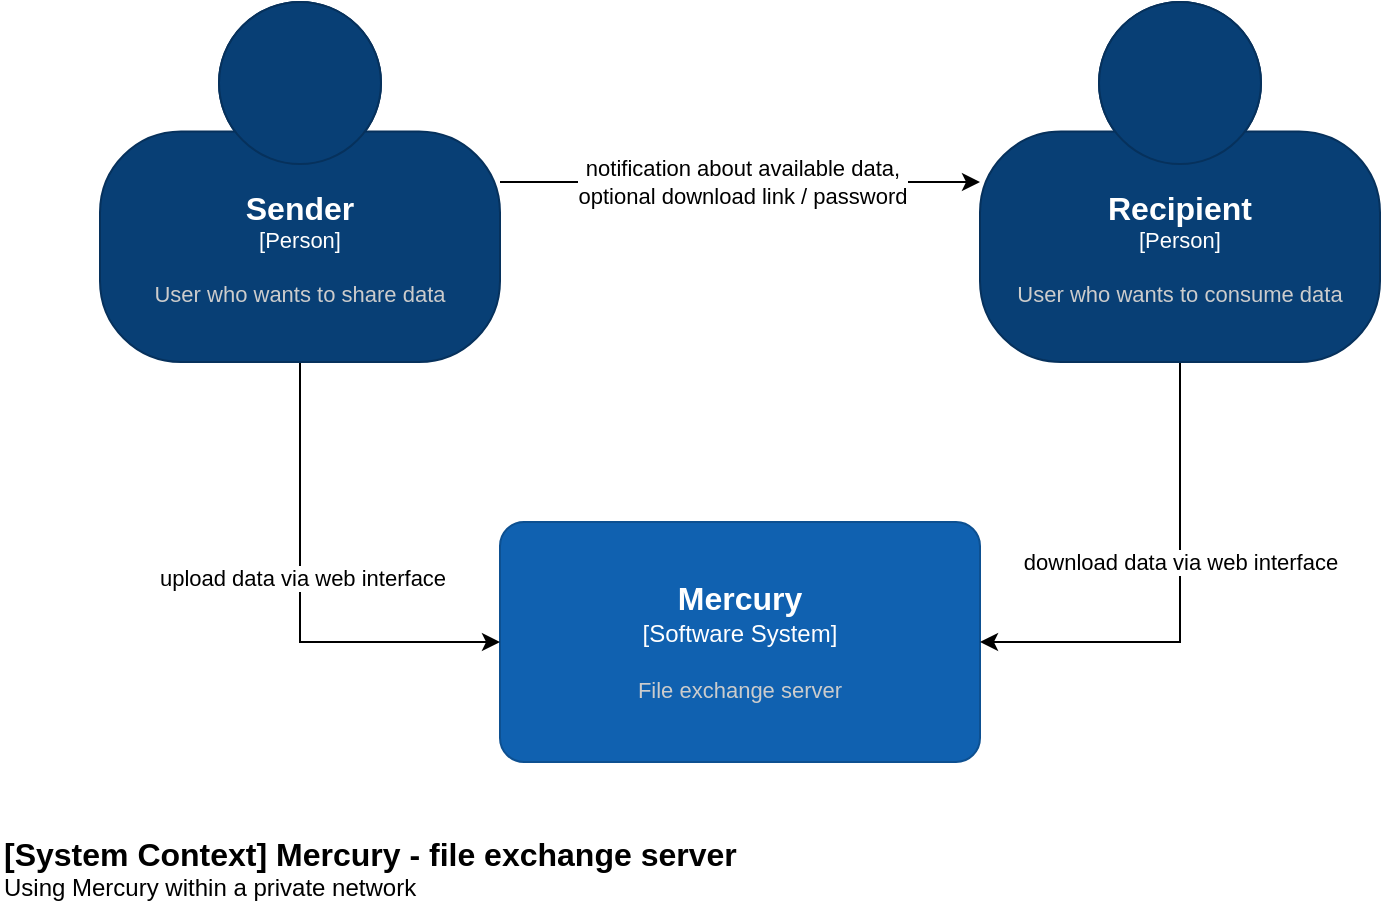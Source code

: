 <mxfile version="20.7.4" type="device"><diagram name="Page-1" id="0783ab3e-0a74-02c8-0abd-f7b4e66b4bec"><mxGraphModel dx="1709" dy="986" grid="1" gridSize="10" guides="1" tooltips="1" connect="1" arrows="1" fold="1" page="1" pageScale="1" pageWidth="850" pageHeight="1100" background="none" math="0" shadow="0"><root><mxCell id="0"/><mxCell id="1" parent="0"/><object placeholders="1" c4Name="Mercury" c4Type="Software System" c4Description="File exchange server" label="&lt;font style=&quot;font-size: 16px&quot;&gt;&lt;b&gt;%c4Name%&lt;/b&gt;&lt;/font&gt;&lt;div&gt;[%c4Type%]&lt;/div&gt;&lt;br&gt;&lt;div&gt;&lt;font style=&quot;font-size: 11px&quot;&gt;&lt;font color=&quot;#cccccc&quot;&gt;%c4Description%&lt;/font&gt;&lt;/div&gt;" id="AGeyWoyc5M6rv30KzYvq-1"><mxCell style="rounded=1;whiteSpace=wrap;html=1;labelBackgroundColor=none;fillColor=#1061B0;fontColor=#ffffff;align=center;arcSize=10;strokeColor=#0D5091;metaEdit=1;resizable=0;points=[[0.25,0,0],[0.5,0,0],[0.75,0,0],[1,0.25,0],[1,0.5,0],[1,0.75,0],[0.75,1,0],[0.5,1,0],[0.25,1,0],[0,0.75,0],[0,0.5,0],[0,0.25,0]];" vertex="1" parent="1"><mxGeometry x="290" y="360" width="240" height="120" as="geometry"/></mxCell></object><mxCell id="AGeyWoyc5M6rv30KzYvq-4" style="edgeStyle=orthogonalEdgeStyle;rounded=0;orthogonalLoop=1;jettySize=auto;html=1;entryX=0;entryY=0.5;entryDx=0;entryDy=0;entryPerimeter=0;" edge="1" parent="1" source="AGeyWoyc5M6rv30KzYvq-2" target="AGeyWoyc5M6rv30KzYvq-1"><mxGeometry relative="1" as="geometry"/></mxCell><mxCell id="AGeyWoyc5M6rv30KzYvq-5" value="upload data via web interface" style="edgeLabel;html=1;align=center;verticalAlign=middle;resizable=0;points=[];" vertex="1" connectable="0" parent="AGeyWoyc5M6rv30KzYvq-4"><mxGeometry x="-0.099" y="1" relative="1" as="geometry"><mxPoint as="offset"/></mxGeometry></mxCell><mxCell id="AGeyWoyc5M6rv30KzYvq-8" style="edgeStyle=orthogonalEdgeStyle;rounded=0;orthogonalLoop=1;jettySize=auto;html=1;" edge="1" parent="1" source="AGeyWoyc5M6rv30KzYvq-2" target="AGeyWoyc5M6rv30KzYvq-3"><mxGeometry relative="1" as="geometry"/></mxCell><mxCell id="AGeyWoyc5M6rv30KzYvq-9" value="notification about available data,&lt;br&gt;optional download link / password" style="edgeLabel;html=1;align=center;verticalAlign=middle;resizable=0;points=[];" vertex="1" connectable="0" parent="AGeyWoyc5M6rv30KzYvq-8"><mxGeometry x="0.269" relative="1" as="geometry"><mxPoint x="-32" as="offset"/></mxGeometry></mxCell><object placeholders="1" c4Name="Sender" c4Type="Person" c4Description="User who wants to share data" label="&lt;font style=&quot;font-size: 16px&quot;&gt;&lt;b&gt;%c4Name%&lt;/b&gt;&lt;/font&gt;&lt;div&gt;[%c4Type%]&lt;/div&gt;&lt;br&gt;&lt;div&gt;&lt;font style=&quot;font-size: 11px&quot;&gt;&lt;font color=&quot;#cccccc&quot;&gt;%c4Description%&lt;/font&gt;&lt;/div&gt;" id="AGeyWoyc5M6rv30KzYvq-2"><mxCell style="html=1;fontSize=11;dashed=0;whiteSpace=wrap;fillColor=#083F75;strokeColor=#06315C;fontColor=#ffffff;shape=mxgraph.c4.person2;align=center;metaEdit=1;points=[[0.5,0,0],[1,0.5,0],[1,0.75,0],[0.75,1,0],[0.5,1,0],[0.25,1,0],[0,0.75,0],[0,0.5,0]];resizable=0;" vertex="1" parent="1"><mxGeometry x="90" y="100" width="200" height="180" as="geometry"/></mxCell></object><mxCell id="AGeyWoyc5M6rv30KzYvq-6" style="edgeStyle=orthogonalEdgeStyle;rounded=0;orthogonalLoop=1;jettySize=auto;html=1;entryX=1;entryY=0.5;entryDx=0;entryDy=0;entryPerimeter=0;" edge="1" parent="1" source="AGeyWoyc5M6rv30KzYvq-3" target="AGeyWoyc5M6rv30KzYvq-1"><mxGeometry relative="1" as="geometry"/></mxCell><mxCell id="AGeyWoyc5M6rv30KzYvq-7" value="download data via web interface" style="edgeLabel;html=1;align=center;verticalAlign=middle;resizable=0;points=[];" vertex="1" connectable="0" parent="AGeyWoyc5M6rv30KzYvq-6"><mxGeometry x="-0.166" relative="1" as="geometry"><mxPoint as="offset"/></mxGeometry></mxCell><object placeholders="1" c4Name="Recipient" c4Type="Person" c4Description="User who wants to consume data" label="&lt;font style=&quot;font-size: 16px&quot;&gt;&lt;b&gt;%c4Name%&lt;/b&gt;&lt;/font&gt;&lt;div&gt;[%c4Type%]&lt;/div&gt;&lt;br&gt;&lt;div&gt;&lt;font style=&quot;font-size: 11px&quot;&gt;&lt;font color=&quot;#cccccc&quot;&gt;%c4Description%&lt;/font&gt;&lt;/div&gt;" id="AGeyWoyc5M6rv30KzYvq-3"><mxCell style="html=1;fontSize=11;dashed=0;whiteSpace=wrap;fillColor=#083F75;strokeColor=#06315C;fontColor=#ffffff;shape=mxgraph.c4.person2;align=center;metaEdit=1;points=[[0.5,0,0],[1,0.5,0],[1,0.75,0],[0.75,1,0],[0.5,1,0],[0.25,1,0],[0,0.75,0],[0,0.5,0]];resizable=0;" vertex="1" parent="1"><mxGeometry x="530" y="100" width="200" height="180" as="geometry"/></mxCell></object><object placeholders="1" c4Name="[System Context] Mercury - file exchange server" c4Type="ContainerScopeBoundary" c4Description="Using Mercury within a private network" label="&lt;font style=&quot;font-size: 16px&quot;&gt;&lt;b&gt;&lt;div style=&quot;text-align: left&quot;&gt;%c4Name%&lt;/div&gt;&lt;/b&gt;&lt;/font&gt;&lt;div style=&quot;text-align: left&quot;&gt;%c4Description%&lt;/div&gt;" id="AGeyWoyc5M6rv30KzYvq-11"><mxCell style="text;html=1;strokeColor=none;fillColor=none;align=left;verticalAlign=top;whiteSpace=wrap;rounded=0;metaEdit=1;allowArrows=0;resizable=1;rotatable=0;connectable=0;recursiveResize=0;expand=0;pointerEvents=0;points=[[0.25,0,0],[0.5,0,0],[0.75,0,0],[1,0.25,0],[1,0.5,0],[1,0.75,0],[0.75,1,0],[0.5,1,0],[0.25,1,0],[0,0.75,0],[0,0.5,0],[0,0.25,0]];" vertex="1" parent="1"><mxGeometry x="40" y="510" width="390" height="40" as="geometry"/></mxCell></object></root></mxGraphModel></diagram></mxfile>